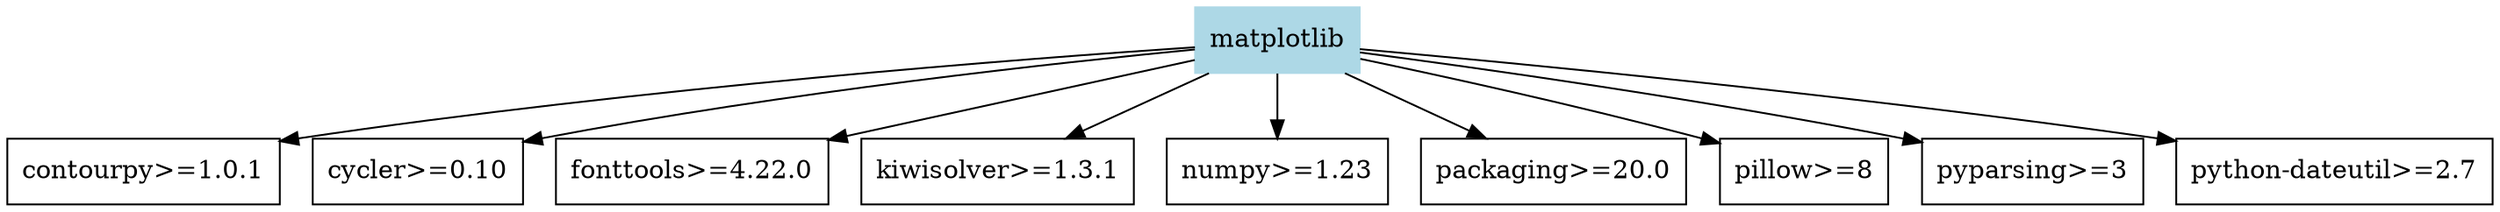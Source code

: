 digraph matplotlib_dependencies {
    rankdir=TB;
    node [shape=box];
    
    "matplotlib" [style=filled, color=lightblue];
    "contourpy>=1.0.1";
    "matplotlib" -> "contourpy>=1.0.1";
    "cycler>=0.10";
    "matplotlib" -> "cycler>=0.10";
    "fonttools>=4.22.0";
    "matplotlib" -> "fonttools>=4.22.0";
    "kiwisolver>=1.3.1";
    "matplotlib" -> "kiwisolver>=1.3.1";
    "numpy>=1.23";
    "matplotlib" -> "numpy>=1.23";
    "packaging>=20.0";
    "matplotlib" -> "packaging>=20.0";
    "pillow>=8";
    "matplotlib" -> "pillow>=8";
    "pyparsing>=3";
    "matplotlib" -> "pyparsing>=3";
    "python-dateutil>=2.7";
    "matplotlib" -> "python-dateutil>=2.7";
}